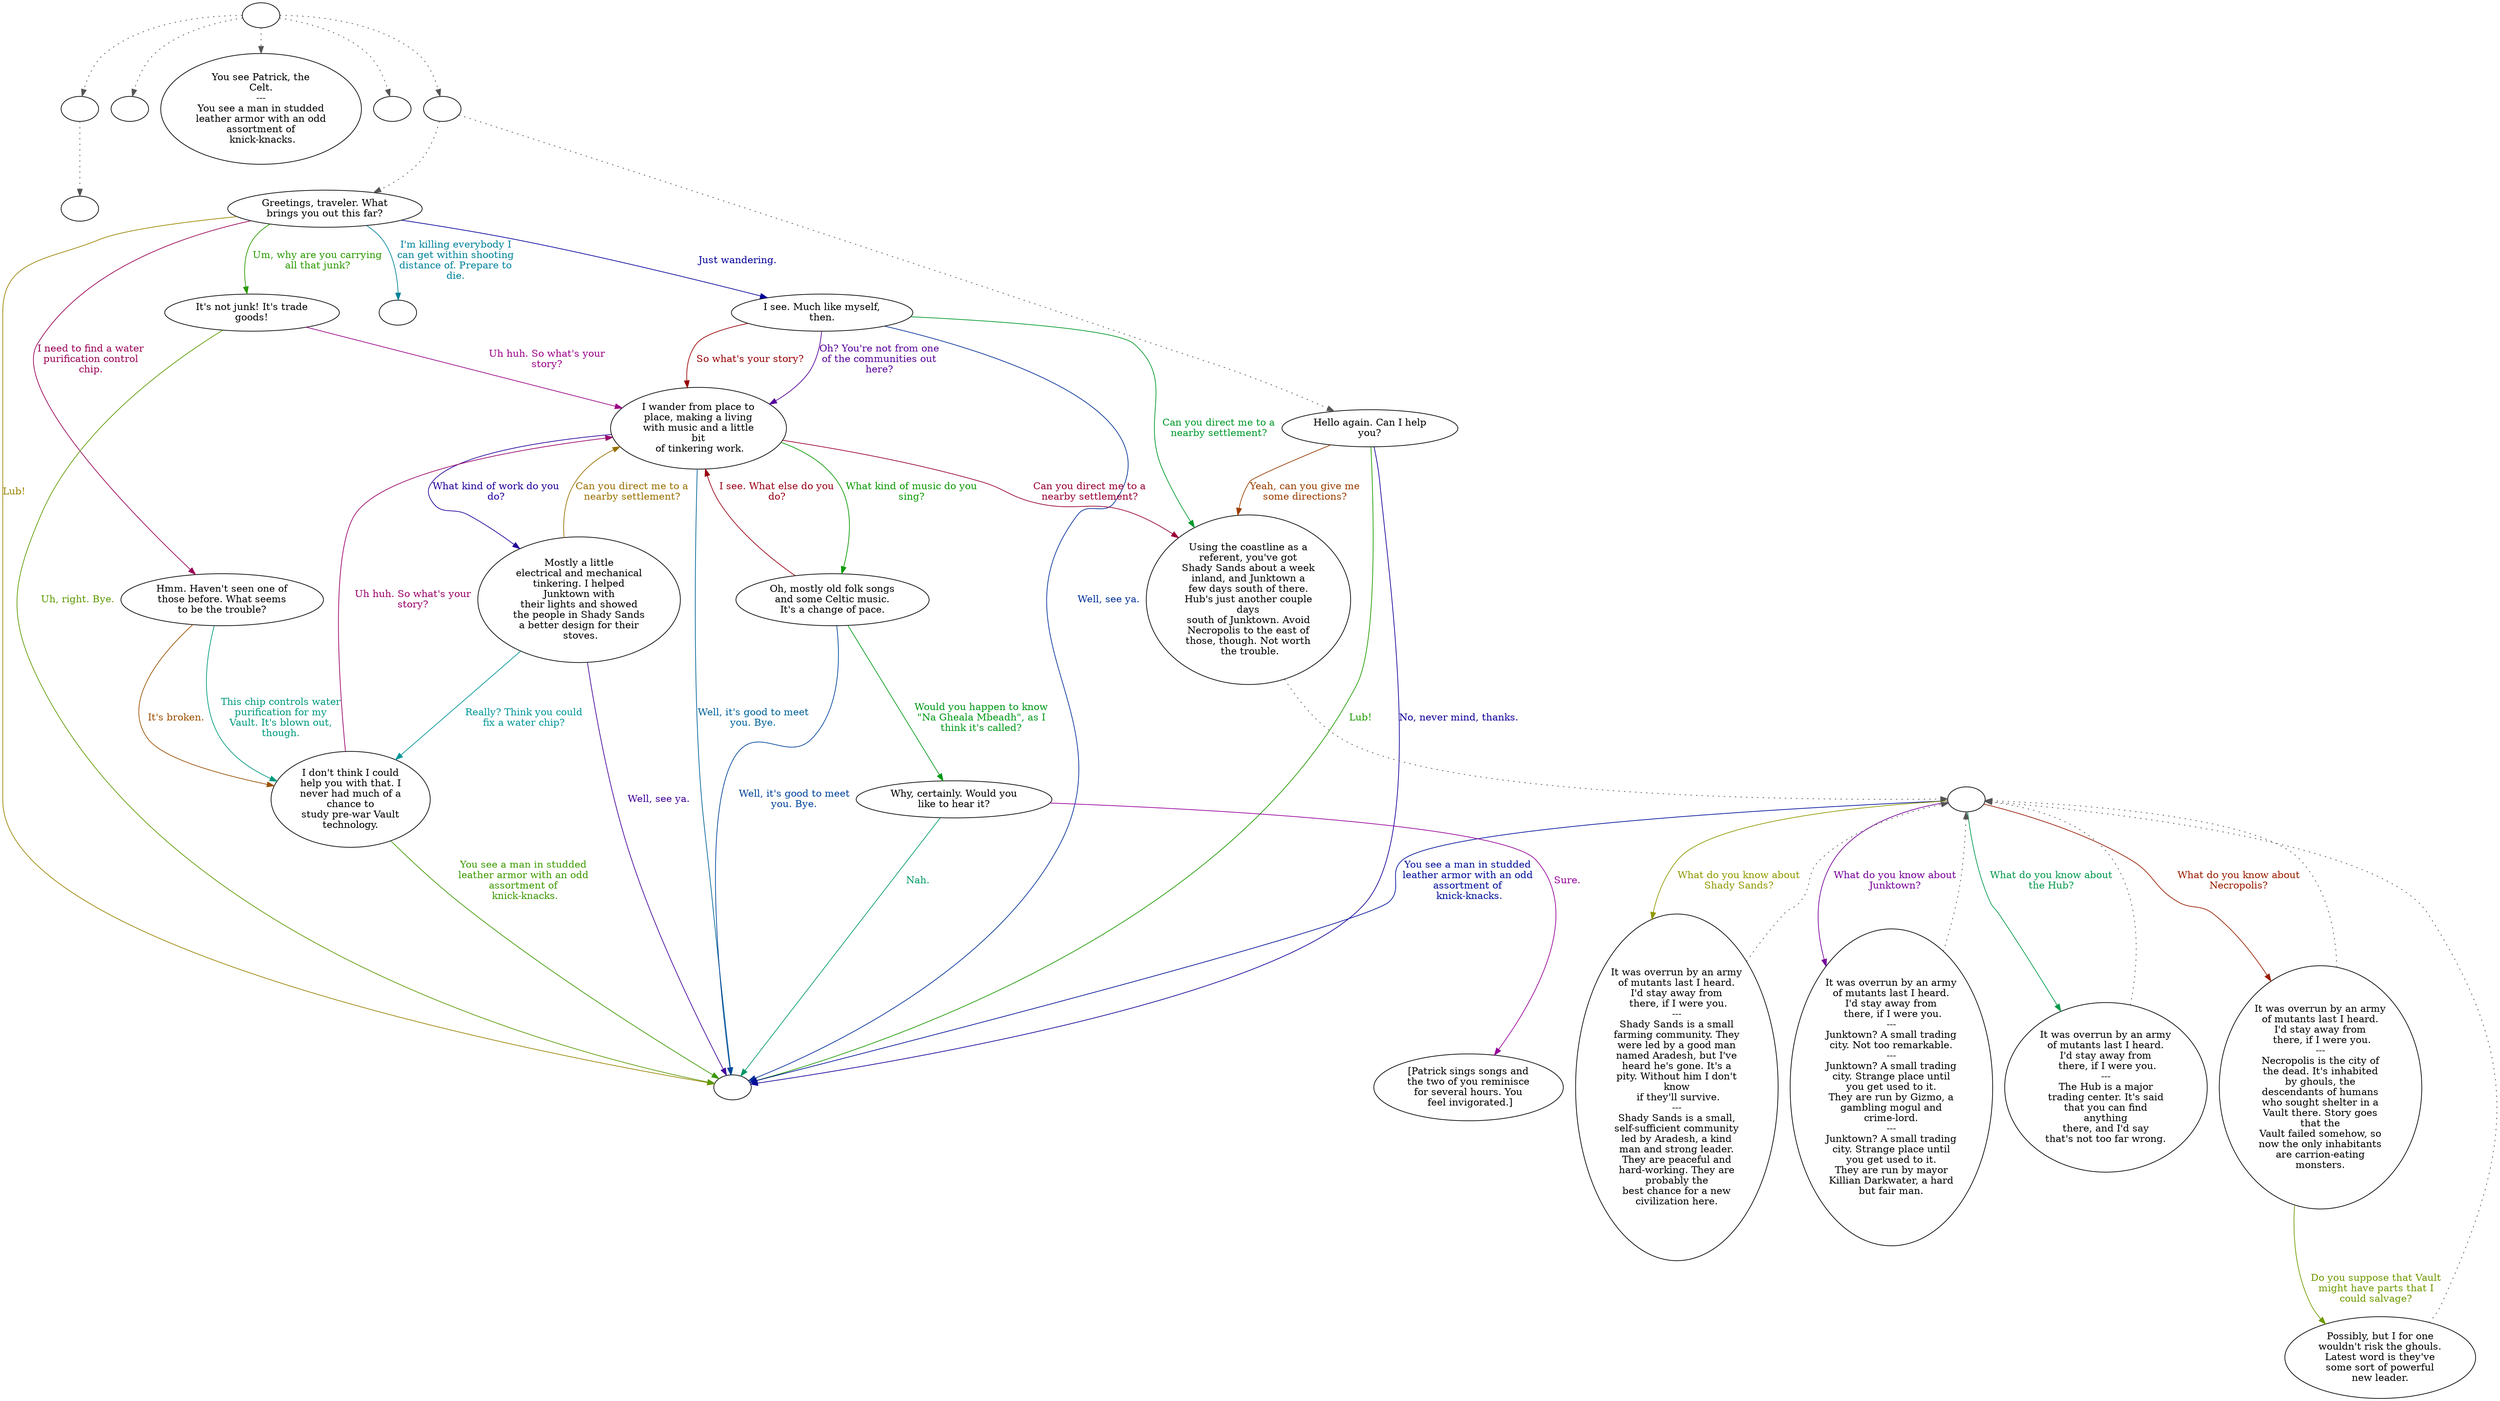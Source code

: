 digraph PATRICK {
  "start" [style=filled       fillcolor="#FFFFFF"       color="#000000"]
  "start" -> "critter_p_proc" [style=dotted color="#555555"]
  "start" -> "destroy_p_proc" [style=dotted color="#555555"]
  "start" -> "look_at_p_proc" [style=dotted color="#555555"]
  "start" -> "pickup_p_proc" [style=dotted color="#555555"]
  "start" -> "talk_p_proc" [style=dotted color="#555555"]
  "start" [label=""]
  "critter_p_proc" [style=filled       fillcolor="#FFFFFF"       color="#000000"]
  "critter_p_proc" -> "flee_dude" [style=dotted color="#555555"]
  "critter_p_proc" [label=""]
  "destroy_p_proc" [style=filled       fillcolor="#FFFFFF"       color="#000000"]
  "destroy_p_proc" [label=""]
  "look_at_p_proc" [style=filled       fillcolor="#FFFFFF"       color="#000000"]
  "look_at_p_proc" [label="You see Patrick, the\nCelt.\n---\nYou see a man in studded\nleather armor with an odd\nassortment of\n knick-knacks."]
  "pickup_p_proc" [style=filled       fillcolor="#FFFFFF"       color="#000000"]
  "pickup_p_proc" [label=""]
  "talk_p_proc" [style=filled       fillcolor="#FFFFFF"       color="#000000"]
  "talk_p_proc" -> "Patrick17" [style=dotted color="#555555"]
  "talk_p_proc" -> "Patrick01" [style=dotted color="#555555"]
  "talk_p_proc" [label=""]
  "flee_dude" [style=filled       fillcolor="#FFFFFF"       color="#000000"]
  "flee_dude" [label=""]
  "Patrick01" [style=filled       fillcolor="#FFFFFF"       color="#000000"]
  "Patrick01" [label="Greetings, traveler. What\nbrings you out this far?"]
  "Patrick01" -> "Patrick02" [label="Just wandering." color="#040099" fontcolor="#040099"]
  "Patrick01" -> "Patrick03" [label="Um, why are you carrying\nall that junk?" color="#299900" fontcolor="#299900"]
  "Patrick01" -> "Patrick04" [label="I need to find a water\npurification control\nchip." color="#990055" fontcolor="#990055"]
  "Patrick01" -> "PatrickCombat" [label="I'm killing everybody I\ncan get within shooting\ndistance of. Prepare to\ndie." color="#008299" fontcolor="#008299"]
  "Patrick01" -> "PatrickEnd" [label="Lub!" color="#998300" fontcolor="#998300"]
  "Patrick02" [style=filled       fillcolor="#FFFFFF"       color="#000000"]
  "Patrick02" [label="I see. Much like myself,\nthen."]
  "Patrick02" -> "Patrick05" [label="Oh? You're not from one\nof the communities out\nhere?" color="#570099" fontcolor="#570099"]
  "Patrick02" -> "Patrick06" [label="Can you direct me to a\nnearby settlement?" color="#00992A" fontcolor="#00992A"]
  "Patrick02" -> "Patrick05" [label="So what's your story?" color="#990003" fontcolor="#990003"]
  "Patrick02" -> "PatrickEnd" [label="Well, see ya." color="#002F99" fontcolor="#002F99"]
  "Patrick03" [style=filled       fillcolor="#FFFFFF"       color="#000000"]
  "Patrick03" [label="It's not junk! It's trade\ngoods!"]
  "Patrick03" -> "PatrickEnd" [label="Uh, right. Bye." color="#5C9900" fontcolor="#5C9900"]
  "Patrick03" -> "Patrick05" [label="Uh huh. So what's your\nstory?" color="#990088" fontcolor="#990088"]
  "Patrick04" [style=filled       fillcolor="#FFFFFF"       color="#000000"]
  "Patrick04" [label="Hmm. Haven't seen one of\nthose before. What seems\nto be the trouble?"]
  "Patrick04" -> "Patrick07" [label="This chip controls water\npurification for my\nVault. It's blown out,\nthough." color="#00997D" fontcolor="#00997D"]
  "Patrick04" -> "Patrick07" [label="It's broken." color="#995000" fontcolor="#995000"]
  "Patrick05" [style=filled       fillcolor="#FFFFFF"       color="#000000"]
  "Patrick05" [label="I wander from place to\nplace, making a living\nwith music and a little\nbit\n of tinkering work."]
  "Patrick05" -> "Patrick08" [label="What kind of work do you\ndo?" color="#240099" fontcolor="#240099"]
  "Patrick05" -> "Patrick09" [label="What kind of music do you\nsing?" color="#099900" fontcolor="#099900"]
  "Patrick05" -> "Patrick06" [label="Can you direct me to a\nnearby settlement?" color="#990036" fontcolor="#990036"]
  "Patrick05" -> "PatrickEnd" [label="Well, it's good to meet\nyou. Bye." color="#006299" fontcolor="#006299"]
  "Patrick06" [style=filled       fillcolor="#FFFFFF"       color="#000000"]
  "Patrick06" -> "Patrick06a" [style=dotted color="#555555"]
  "Patrick06" [label="Using the coastline as a\nreferent, you've got\nShady Sands about a week\ninland, and Junktown a\nfew days south of there.\nHub's just another couple\ndays\nsouth of Junktown. Avoid\nNecropolis to the east of\nthose, though. Not worth\n the trouble."]
  "Patrick06a" [style=filled       fillcolor="#FFFFFF"       color="#000000"]
  "Patrick06a" [label=""]
  "Patrick06a" -> "Patrick10" [label="What do you know about\nShady Sands?" color="#8F9900" fontcolor="#8F9900"]
  "Patrick06a" -> "Patrick11" [label="What do you know about\nJunktown?" color="#760099" fontcolor="#760099"]
  "Patrick06a" -> "Patrick12" [label="What do you know about\nthe Hub?" color="#00994A" fontcolor="#00994A"]
  "Patrick06a" -> "Patrick13" [label="What do you know about\nNecropolis?" color="#991D00" fontcolor="#991D00"]
  "Patrick06a" -> "PatrickEnd" [label="You see a man in studded\nleather armor with an odd\nassortment of\n knick-knacks." color="#001099" fontcolor="#001099"]
  "Patrick07" [style=filled       fillcolor="#FFFFFF"       color="#000000"]
  "Patrick07" [label="I don't think I could\nhelp you with that. I\nnever had much of a\nchance to\nstudy pre-war Vault\ntechnology."]
  "Patrick07" -> "PatrickEnd" [label="You see a man in studded\nleather armor with an odd\nassortment of\n knick-knacks." color="#3C9900" fontcolor="#3C9900"]
  "Patrick07" -> "Patrick05" [label="Uh huh. So what's your\nstory?" color="#990069" fontcolor="#990069"]
  "Patrick08" [style=filled       fillcolor="#FFFFFF"       color="#000000"]
  "Patrick08" [label="Mostly a little\nelectrical and mechanical\ntinkering. I helped\nJunktown with\ntheir lights and showed\nthe people in Shady Sands\na better design for their\n stoves."]
  "Patrick08" -> "Patrick07" [label="Really? Think you could\nfix a water chip?" color="#009599" fontcolor="#009599"]
  "Patrick08" -> "Patrick05" [label="Can you direct me to a\nnearby settlement?" color="#997000" fontcolor="#997000"]
  "Patrick08" -> "PatrickEnd" [label="Well, see ya." color="#430099" fontcolor="#430099"]
  "Patrick09" [style=filled       fillcolor="#FFFFFF"       color="#000000"]
  "Patrick09" [label="Oh, mostly old folk songs\nand some Celtic music.\nIt's a change of pace."]
  "Patrick09" -> "Patrick15" [label="Would you happen to know\n\"Na Gheala Mbeadh\", as I\nthink it's called?" color="#009917" fontcolor="#009917"]
  "Patrick09" -> "Patrick05" [label="I see. What else do you\ndo?" color="#990016" fontcolor="#990016"]
  "Patrick09" -> "PatrickEnd" [label="Well, it's good to meet\nyou. Bye." color="#004399" fontcolor="#004399"]
  "Patrick10" [style=filled       fillcolor="#FFFFFF"       color="#000000"]
  "Patrick10" -> "Patrick06a" [style=dotted color="#555555"]
  "Patrick10" [label="It was overrun by an army\nof mutants last I heard.\nI'd stay away from\n there, if I were you.\n---\nShady Sands is a small\nfarming community. They\nwere led by a good man\nnamed Aradesh, but I've\nheard he's gone. It's a\npity. Without him I don't\nknow\n if they'll survive.\n---\nShady Sands is a small,\nself-sufficient community\nled by Aradesh, a kind\nman and strong leader.\nThey are peaceful and\nhard-working. They are\nprobably the\nbest chance for a new\ncivilization here."]
  "Patrick11" [style=filled       fillcolor="#FFFFFF"       color="#000000"]
  "Patrick11" -> "Patrick06a" [style=dotted color="#555555"]
  "Patrick11" [label="It was overrun by an army\nof mutants last I heard.\nI'd stay away from\n there, if I were you.\n---\nJunktown? A small trading\ncity. Not too remarkable.\n---\nJunktown? A small trading\ncity. Strange place until\nyou get used to it.\nThey are run by Gizmo, a\ngambling mogul and\ncrime-lord.\n---\nJunktown? A small trading\ncity. Strange place until\nyou get used to it.\nThey are run by mayor\nKillian Darkwater, a hard\nbut fair man."]
  "Patrick12" [style=filled       fillcolor="#FFFFFF"       color="#000000"]
  "Patrick12" -> "Patrick06a" [style=dotted color="#555555"]
  "Patrick12" [label="It was overrun by an army\nof mutants last I heard.\nI'd stay away from\n there, if I were you.\n---\nThe Hub is a major\ntrading center. It's said\nthat you can find\nanything\nthere, and I'd say\nthat's not too far wrong."]
  "Patrick13" [style=filled       fillcolor="#FFFFFF"       color="#000000"]
  "Patrick13" -> "Patrick06a" [style=dotted color="#555555"]
  "Patrick13" [label="It was overrun by an army\nof mutants last I heard.\nI'd stay away from\n there, if I were you.\n---\nNecropolis is the city of\nthe dead. It's inhabited\nby ghouls, the\ndescendants of humans\nwho sought shelter in a\nVault there. Story goes\nthat the\nVault failed somehow, so\nnow the only inhabitants\nare carrion-eating\nmonsters."]
  "Patrick13" -> "Patrick14" [label="Do you suppose that Vault\nmight have parts that I\ncould salvage?" color="#6F9900" fontcolor="#6F9900"]
  "Patrick14" [style=filled       fillcolor="#FFFFFF"       color="#000000"]
  "Patrick14" -> "Patrick06a" [style=dotted color="#555555"]
  "Patrick14" [label="Possibly, but I for one\nwouldn't risk the ghouls.\nLatest word is they've\nsome sort of powerful\nnew leader."]
  "Patrick15" [style=filled       fillcolor="#FFFFFF"       color="#000000"]
  "Patrick15" [label="Why, certainly. Would you\nlike to hear it?"]
  "Patrick15" -> "Patrick16" [label="Sure." color="#960099" fontcolor="#960099"]
  "Patrick15" -> "PatrickEnd" [label="Nah." color="#009969" fontcolor="#009969"]
  "Patrick16" [style=filled       fillcolor="#FFFFFF"       color="#000000"]
  "Patrick16" [label="[Patrick sings songs and\nthe two of you reminisce\nfor several hours. You\n feel invigorated.]"]
  "Patrick17" [style=filled       fillcolor="#FFFFFF"       color="#000000"]
  "Patrick17" [label="Hello again. Can I help\nyou?"]
  "Patrick17" -> "Patrick06" [label="Yeah, can you give me\nsome directions?" color="#993D00" fontcolor="#993D00"]
  "Patrick17" -> "PatrickEnd" [label="No, never mind, thanks." color="#100099" fontcolor="#100099"]
  "Patrick17" -> "PatrickEnd" [label="Lub!" color="#1D9900" fontcolor="#1D9900"]
  "PatrickCombat" [style=filled       fillcolor="#FFFFFF"       color="#000000"]
  "PatrickCombat" [label=""]
  "PatrickEnd" [style=filled       fillcolor="#FFFFFF"       color="#000000"]
  "PatrickEnd" [label=""]
}